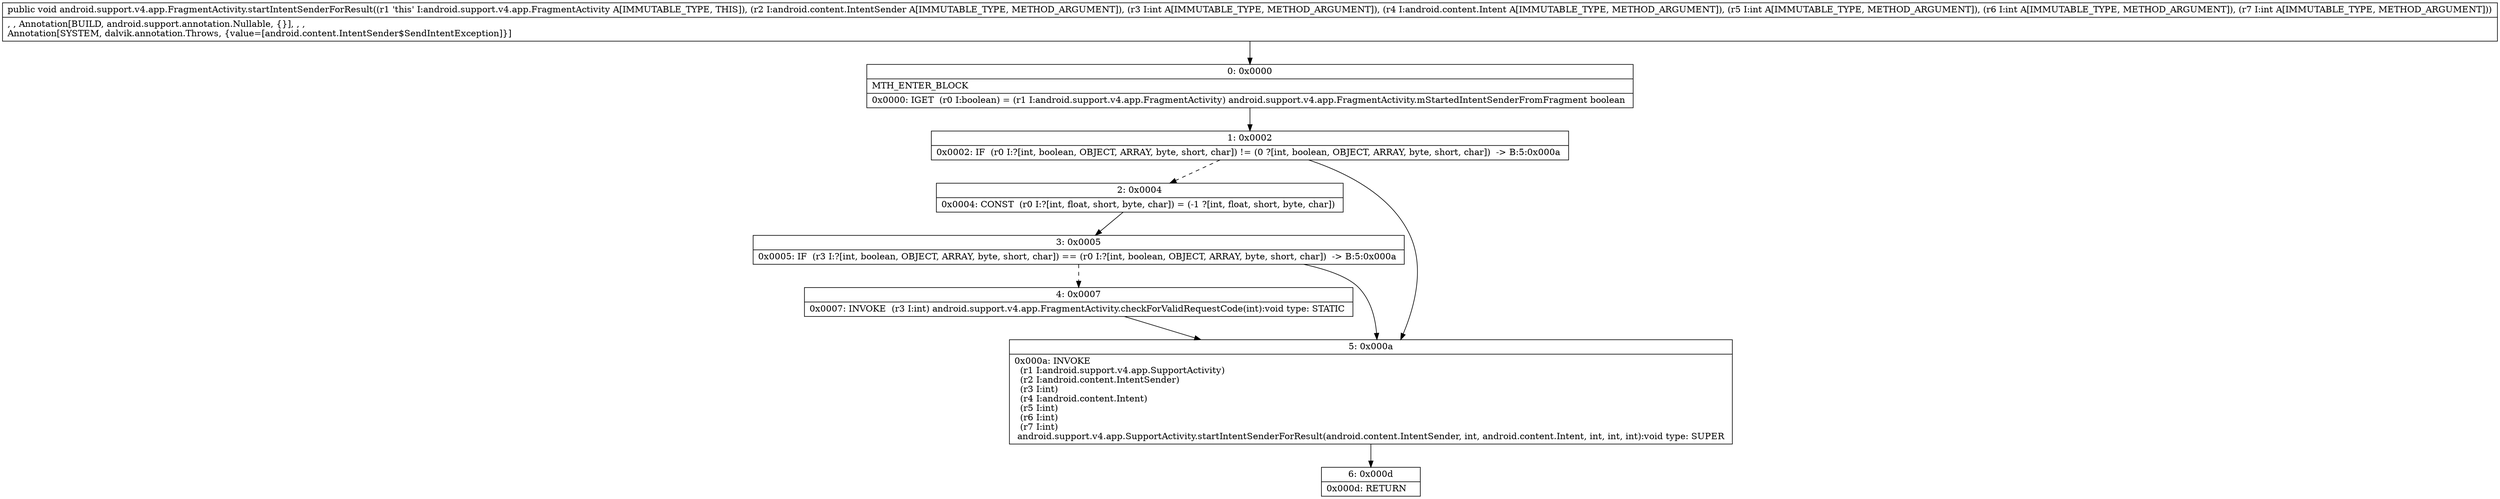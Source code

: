 digraph "CFG forandroid.support.v4.app.FragmentActivity.startIntentSenderForResult(Landroid\/content\/IntentSender;ILandroid\/content\/Intent;III)V" {
Node_0 [shape=record,label="{0\:\ 0x0000|MTH_ENTER_BLOCK\l|0x0000: IGET  (r0 I:boolean) = (r1 I:android.support.v4.app.FragmentActivity) android.support.v4.app.FragmentActivity.mStartedIntentSenderFromFragment boolean \l}"];
Node_1 [shape=record,label="{1\:\ 0x0002|0x0002: IF  (r0 I:?[int, boolean, OBJECT, ARRAY, byte, short, char]) != (0 ?[int, boolean, OBJECT, ARRAY, byte, short, char])  \-\> B:5:0x000a \l}"];
Node_2 [shape=record,label="{2\:\ 0x0004|0x0004: CONST  (r0 I:?[int, float, short, byte, char]) = (\-1 ?[int, float, short, byte, char]) \l}"];
Node_3 [shape=record,label="{3\:\ 0x0005|0x0005: IF  (r3 I:?[int, boolean, OBJECT, ARRAY, byte, short, char]) == (r0 I:?[int, boolean, OBJECT, ARRAY, byte, short, char])  \-\> B:5:0x000a \l}"];
Node_4 [shape=record,label="{4\:\ 0x0007|0x0007: INVOKE  (r3 I:int) android.support.v4.app.FragmentActivity.checkForValidRequestCode(int):void type: STATIC \l}"];
Node_5 [shape=record,label="{5\:\ 0x000a|0x000a: INVOKE  \l  (r1 I:android.support.v4.app.SupportActivity)\l  (r2 I:android.content.IntentSender)\l  (r3 I:int)\l  (r4 I:android.content.Intent)\l  (r5 I:int)\l  (r6 I:int)\l  (r7 I:int)\l android.support.v4.app.SupportActivity.startIntentSenderForResult(android.content.IntentSender, int, android.content.Intent, int, int, int):void type: SUPER \l}"];
Node_6 [shape=record,label="{6\:\ 0x000d|0x000d: RETURN   \l}"];
MethodNode[shape=record,label="{public void android.support.v4.app.FragmentActivity.startIntentSenderForResult((r1 'this' I:android.support.v4.app.FragmentActivity A[IMMUTABLE_TYPE, THIS]), (r2 I:android.content.IntentSender A[IMMUTABLE_TYPE, METHOD_ARGUMENT]), (r3 I:int A[IMMUTABLE_TYPE, METHOD_ARGUMENT]), (r4 I:android.content.Intent A[IMMUTABLE_TYPE, METHOD_ARGUMENT]), (r5 I:int A[IMMUTABLE_TYPE, METHOD_ARGUMENT]), (r6 I:int A[IMMUTABLE_TYPE, METHOD_ARGUMENT]), (r7 I:int A[IMMUTABLE_TYPE, METHOD_ARGUMENT]))  | , , Annotation[BUILD, android.support.annotation.Nullable, \{\}], , , \lAnnotation[SYSTEM, dalvik.annotation.Throws, \{value=[android.content.IntentSender$SendIntentException]\}]\l}"];
MethodNode -> Node_0;
Node_0 -> Node_1;
Node_1 -> Node_2[style=dashed];
Node_1 -> Node_5;
Node_2 -> Node_3;
Node_3 -> Node_4[style=dashed];
Node_3 -> Node_5;
Node_4 -> Node_5;
Node_5 -> Node_6;
}

